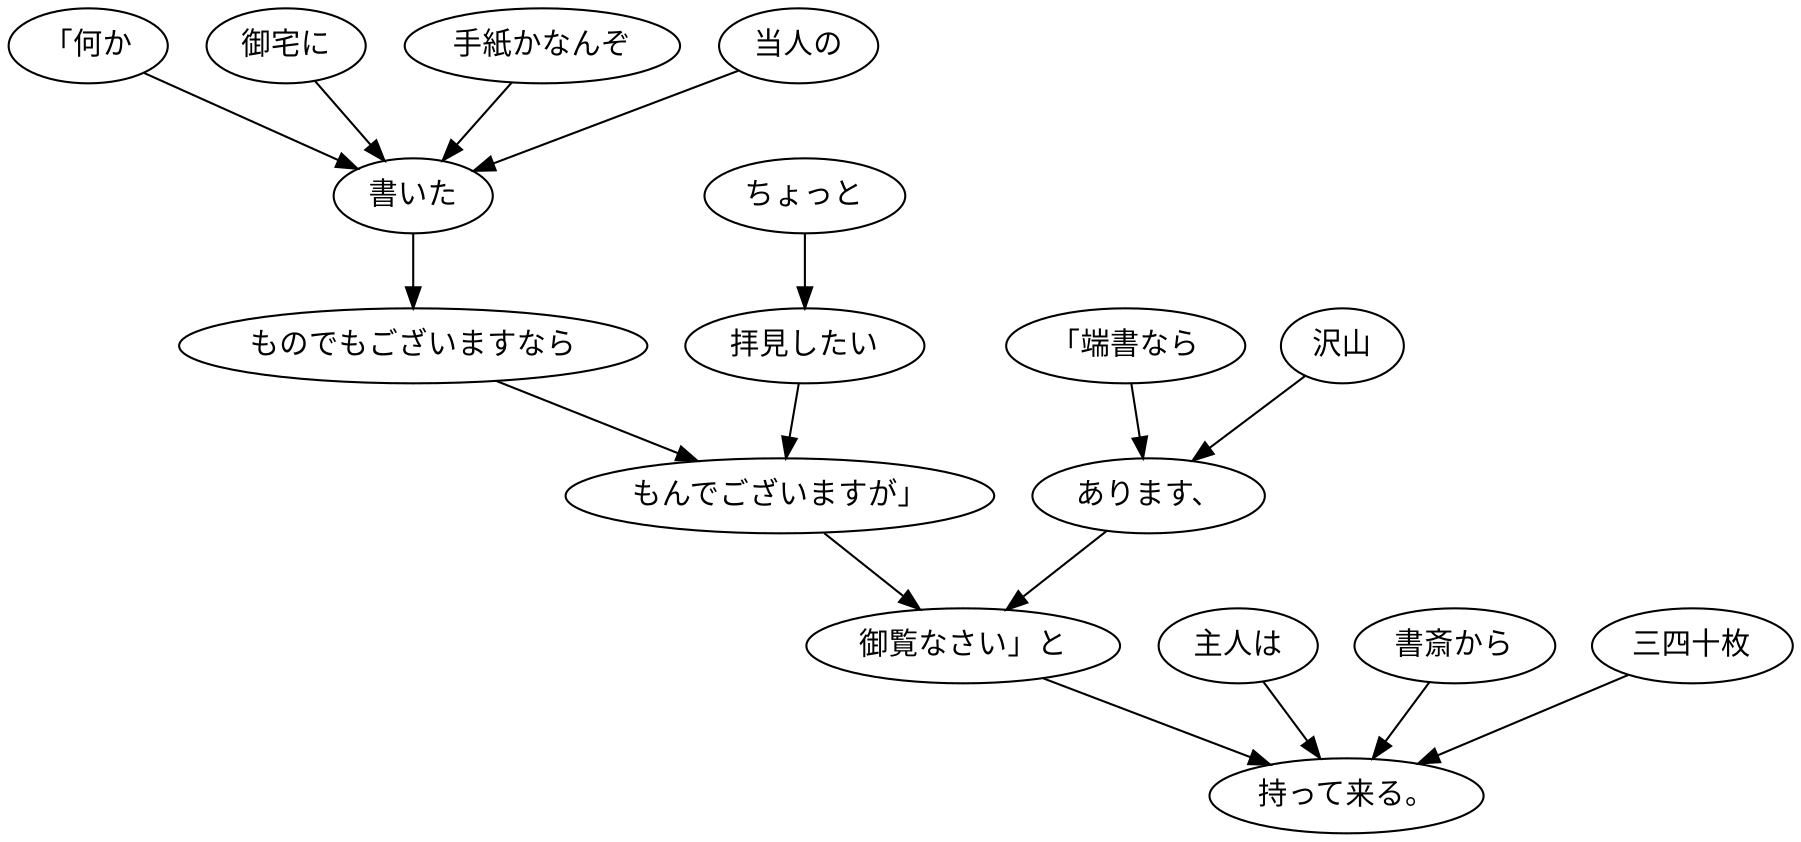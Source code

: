 digraph graph1690 {
	node0 [label="「何か"];
	node1 [label="御宅に"];
	node2 [label="手紙かなんぞ"];
	node3 [label="当人の"];
	node4 [label="書いた"];
	node5 [label="ものでもございますなら"];
	node6 [label="ちょっと"];
	node7 [label="拝見したい"];
	node8 [label="もんでございますが」"];
	node9 [label="「端書なら"];
	node10 [label="沢山"];
	node11 [label="あります、"];
	node12 [label="御覧なさい」と"];
	node13 [label="主人は"];
	node14 [label="書斎から"];
	node15 [label="三四十枚"];
	node16 [label="持って来る。"];
	node0 -> node4;
	node1 -> node4;
	node2 -> node4;
	node3 -> node4;
	node4 -> node5;
	node5 -> node8;
	node6 -> node7;
	node7 -> node8;
	node8 -> node12;
	node9 -> node11;
	node10 -> node11;
	node11 -> node12;
	node12 -> node16;
	node13 -> node16;
	node14 -> node16;
	node15 -> node16;
}
